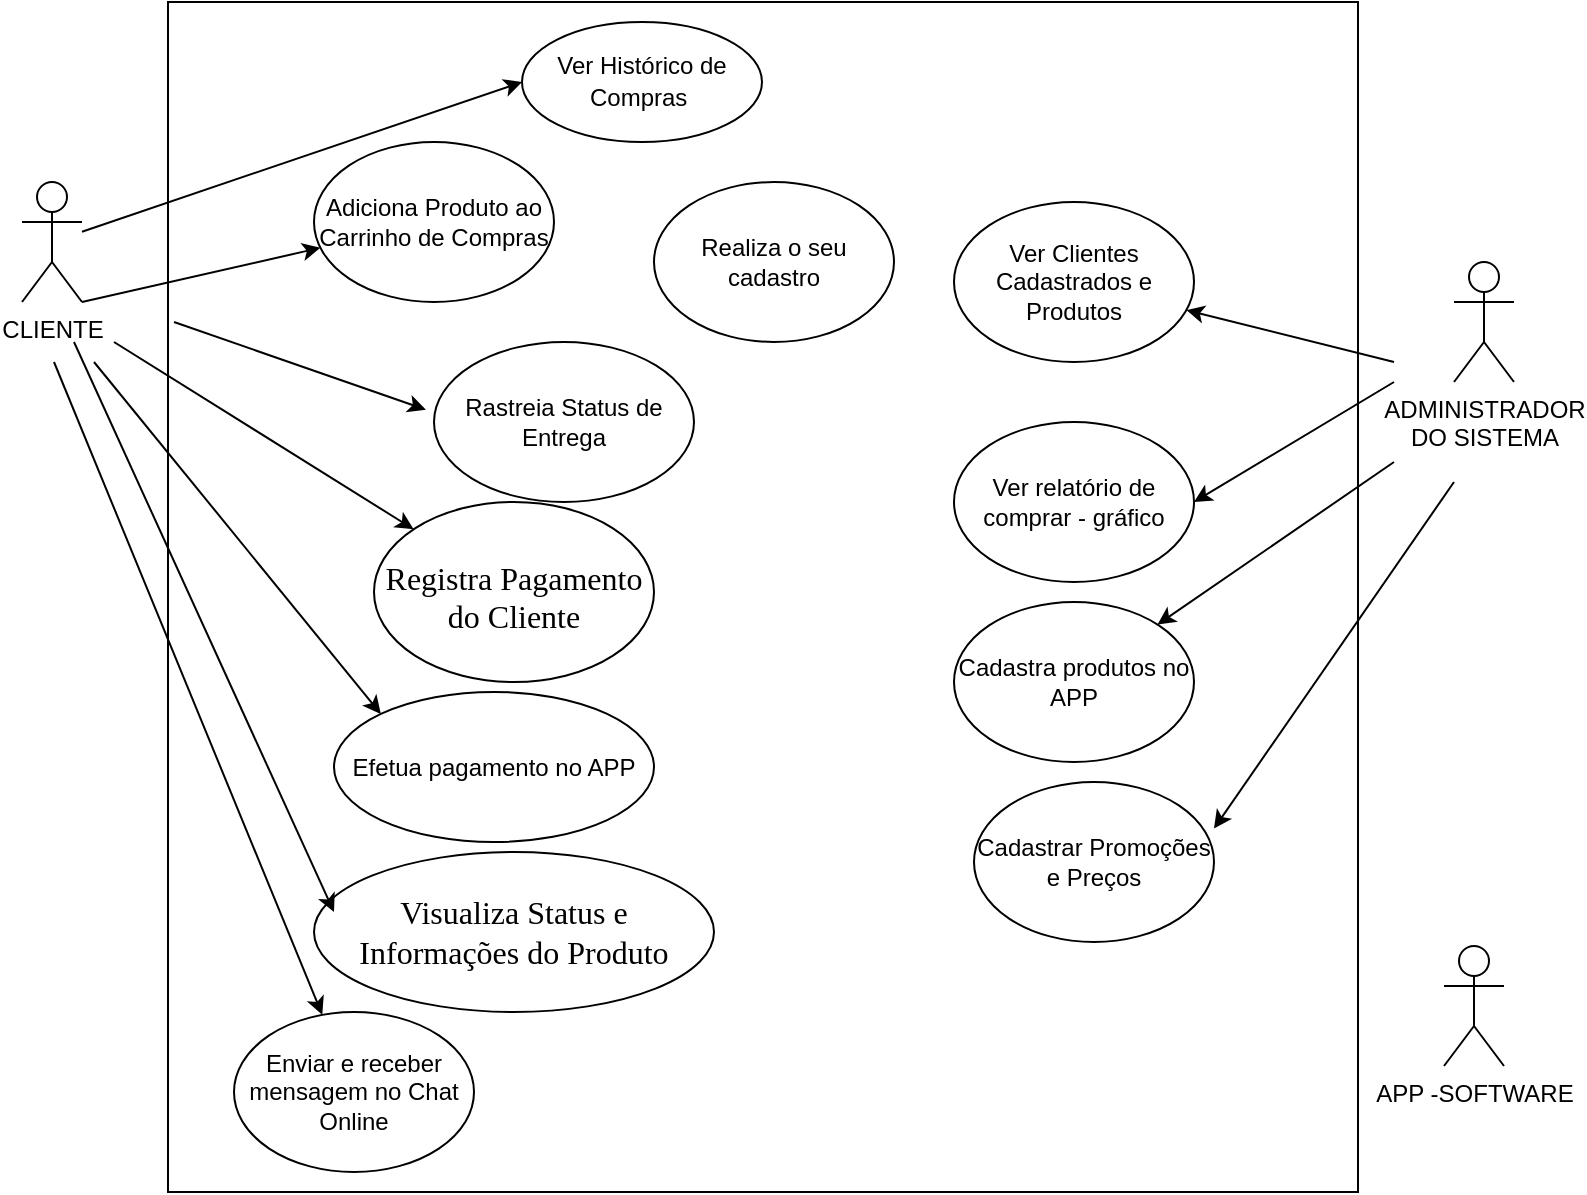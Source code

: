 <mxfile version="21.3.7" type="github">
  <diagram name="Página-1" id="o8E-G30H7kSV8xSjPkYZ">
    <mxGraphModel dx="1366" dy="759" grid="1" gridSize="10" guides="1" tooltips="1" connect="1" arrows="1" fold="1" page="1" pageScale="1" pageWidth="827" pageHeight="1169" math="0" shadow="0">
      <root>
        <mxCell id="0" />
        <mxCell id="1" parent="0" />
        <mxCell id="pvLnifsORNfYKUMhp1TU-1" value="CLIENTE" style="shape=umlActor;verticalLabelPosition=bottom;verticalAlign=top;html=1;outlineConnect=0;" vertex="1" parent="1">
          <mxGeometry x="44" y="130" width="30" height="60" as="geometry" />
        </mxCell>
        <mxCell id="pvLnifsORNfYKUMhp1TU-2" value="ADMINISTRADOR &lt;br&gt;DO SISTEMA" style="shape=umlActor;verticalLabelPosition=bottom;verticalAlign=top;html=1;outlineConnect=0;" vertex="1" parent="1">
          <mxGeometry x="760" y="170" width="30" height="60" as="geometry" />
        </mxCell>
        <mxCell id="pvLnifsORNfYKUMhp1TU-4" value="APP -SOFTWARE" style="shape=umlActor;verticalLabelPosition=bottom;verticalAlign=top;html=1;outlineConnect=0;" vertex="1" parent="1">
          <mxGeometry x="755" y="512" width="30" height="60" as="geometry" />
        </mxCell>
        <mxCell id="pvLnifsORNfYKUMhp1TU-6" value="" style="whiteSpace=wrap;html=1;aspect=fixed;" vertex="1" parent="1">
          <mxGeometry x="117" y="40" width="595" height="595" as="geometry" />
        </mxCell>
        <mxCell id="pvLnifsORNfYKUMhp1TU-7" value="Adiciona Produto ao Carrinho de Compras" style="ellipse;whiteSpace=wrap;html=1;" vertex="1" parent="1">
          <mxGeometry x="190" y="110" width="120" height="80" as="geometry" />
        </mxCell>
        <mxCell id="pvLnifsORNfYKUMhp1TU-8" value="Rastreia Status de Entrega" style="ellipse;whiteSpace=wrap;html=1;" vertex="1" parent="1">
          <mxGeometry x="250" y="210" width="130" height="80" as="geometry" />
        </mxCell>
        <mxCell id="pvLnifsORNfYKUMhp1TU-9" value="&lt;br&gt;&lt;span style=&quot;font-size:12.0pt;line-height:&lt;br/&gt;107%;font-family:&amp;quot;Times New Roman&amp;quot;,serif;mso-fareast-font-family:Calibri;&lt;br/&gt;mso-fareast-theme-font:minor-latin;color:black;mso-color-alt:windowtext;&lt;br/&gt;background:#F7F7F8;mso-ansi-language:PT-BR;mso-fareast-language:EN-US;&lt;br/&gt;mso-bidi-language:AR-SA&quot;&gt;&lt;br&gt;Registra Pagamento do Cliente&lt;/span&gt;&lt;br&gt;&lt;br&gt;&lt;br&gt;" style="ellipse;whiteSpace=wrap;html=1;" vertex="1" parent="1">
          <mxGeometry x="220" y="290" width="140" height="90" as="geometry" />
        </mxCell>
        <mxCell id="pvLnifsORNfYKUMhp1TU-11" value="&lt;br&gt;&lt;span style=&quot;font-size:12.0pt;line-height:&lt;br/&gt;107%;font-family:&amp;quot;Times New Roman&amp;quot;,serif;mso-fareast-font-family:Calibri;&lt;br/&gt;mso-fareast-theme-font:minor-latin;color:black;mso-color-alt:windowtext;&lt;br/&gt;background:#F7F7F8;mso-ansi-language:PT-BR;mso-fareast-language:EN-US;&lt;br/&gt;mso-bidi-language:AR-SA&quot;&gt;Visualiza Status e &lt;br&gt;Informações do Produto&lt;/span&gt;&lt;br&gt;&lt;br&gt;" style="ellipse;whiteSpace=wrap;html=1;" vertex="1" parent="1">
          <mxGeometry x="190" y="465" width="200" height="80" as="geometry" />
        </mxCell>
        <mxCell id="pvLnifsORNfYKUMhp1TU-12" value="Ver Histórico de Compras&amp;nbsp;&lt;span style=&quot;font-size:11.0pt;line-height:107%;font-family:&amp;quot;Arial&amp;quot;,sans-serif;&lt;br/&gt;mso-fareast-font-family:Calibri;mso-fareast-theme-font:minor-latin;mso-ansi-language:&lt;br/&gt;PT-BR;mso-fareast-language:EN-US;mso-bidi-language:AR-SA&quot;&gt;&lt;/span&gt;" style="ellipse;whiteSpace=wrap;html=1;" vertex="1" parent="1">
          <mxGeometry x="294" y="50" width="120" height="60" as="geometry" />
        </mxCell>
        <mxCell id="pvLnifsORNfYKUMhp1TU-13" value="" style="endArrow=classic;html=1;rounded=0;exitX=1;exitY=1;exitDx=0;exitDy=0;exitPerimeter=0;" edge="1" parent="1" source="pvLnifsORNfYKUMhp1TU-1" target="pvLnifsORNfYKUMhp1TU-7">
          <mxGeometry width="50" height="50" relative="1" as="geometry">
            <mxPoint x="390" y="320" as="sourcePoint" />
            <mxPoint x="440" y="270" as="targetPoint" />
          </mxGeometry>
        </mxCell>
        <mxCell id="pvLnifsORNfYKUMhp1TU-14" value="" style="endArrow=classic;html=1;rounded=0;exitX=1;exitY=1;exitDx=0;exitDy=0;exitPerimeter=0;entryX=-0.031;entryY=0.423;entryDx=0;entryDy=0;entryPerimeter=0;" edge="1" parent="1" target="pvLnifsORNfYKUMhp1TU-8">
          <mxGeometry width="50" height="50" relative="1" as="geometry">
            <mxPoint x="120" y="200" as="sourcePoint" />
            <mxPoint x="246" y="158" as="targetPoint" />
          </mxGeometry>
        </mxCell>
        <mxCell id="pvLnifsORNfYKUMhp1TU-15" value="" style="endArrow=classic;html=1;rounded=0;entryX=0;entryY=0.5;entryDx=0;entryDy=0;" edge="1" parent="1" source="pvLnifsORNfYKUMhp1TU-1" target="pvLnifsORNfYKUMhp1TU-12">
          <mxGeometry width="50" height="50" relative="1" as="geometry">
            <mxPoint x="120" y="200" as="sourcePoint" />
            <mxPoint x="246" y="158" as="targetPoint" />
          </mxGeometry>
        </mxCell>
        <mxCell id="pvLnifsORNfYKUMhp1TU-16" value="" style="endArrow=classic;html=1;rounded=0;" edge="1" parent="1" target="pvLnifsORNfYKUMhp1TU-9">
          <mxGeometry width="50" height="50" relative="1" as="geometry">
            <mxPoint x="90" y="210" as="sourcePoint" />
            <mxPoint x="226" y="244" as="targetPoint" />
          </mxGeometry>
        </mxCell>
        <mxCell id="pvLnifsORNfYKUMhp1TU-17" value="" style="endArrow=classic;html=1;rounded=0;entryX=0.05;entryY=0.375;entryDx=0;entryDy=0;entryPerimeter=0;" edge="1" parent="1" target="pvLnifsORNfYKUMhp1TU-11">
          <mxGeometry width="50" height="50" relative="1" as="geometry">
            <mxPoint x="70" y="210" as="sourcePoint" />
            <mxPoint x="256" y="310" as="targetPoint" />
          </mxGeometry>
        </mxCell>
        <mxCell id="pvLnifsORNfYKUMhp1TU-19" value="Enviar e receber mensagem no Chat Online" style="ellipse;whiteSpace=wrap;html=1;" vertex="1" parent="1">
          <mxGeometry x="150" y="545" width="120" height="80" as="geometry" />
        </mxCell>
        <mxCell id="pvLnifsORNfYKUMhp1TU-20" value="" style="endArrow=classic;html=1;rounded=0;" edge="1" parent="1" target="pvLnifsORNfYKUMhp1TU-19">
          <mxGeometry width="50" height="50" relative="1" as="geometry">
            <mxPoint x="60" y="220" as="sourcePoint" />
            <mxPoint x="205" y="430" as="targetPoint" />
          </mxGeometry>
        </mxCell>
        <mxCell id="pvLnifsORNfYKUMhp1TU-21" value="Realiza o seu cadastro" style="ellipse;whiteSpace=wrap;html=1;" vertex="1" parent="1">
          <mxGeometry x="360" y="130" width="120" height="80" as="geometry" />
        </mxCell>
        <mxCell id="pvLnifsORNfYKUMhp1TU-22" value="Efetua pagamento no APP" style="ellipse;whiteSpace=wrap;html=1;" vertex="1" parent="1">
          <mxGeometry x="200" y="385" width="160" height="75" as="geometry" />
        </mxCell>
        <mxCell id="pvLnifsORNfYKUMhp1TU-23" value="" style="endArrow=classic;html=1;rounded=0;entryX=0;entryY=0;entryDx=0;entryDy=0;" edge="1" parent="1" target="pvLnifsORNfYKUMhp1TU-22">
          <mxGeometry width="50" height="50" relative="1" as="geometry">
            <mxPoint x="80" y="220" as="sourcePoint" />
            <mxPoint x="256" y="310" as="targetPoint" />
          </mxGeometry>
        </mxCell>
        <mxCell id="pvLnifsORNfYKUMhp1TU-24" value="Cadastra produtos no APP" style="ellipse;whiteSpace=wrap;html=1;" vertex="1" parent="1">
          <mxGeometry x="510" y="340" width="120" height="80" as="geometry" />
        </mxCell>
        <mxCell id="pvLnifsORNfYKUMhp1TU-25" value="Ver relatório de comprar - gráfico" style="ellipse;whiteSpace=wrap;html=1;" vertex="1" parent="1">
          <mxGeometry x="510" y="250" width="120" height="80" as="geometry" />
        </mxCell>
        <mxCell id="pvLnifsORNfYKUMhp1TU-26" value="Ver Clientes Cadastrados e Produtos" style="ellipse;whiteSpace=wrap;html=1;" vertex="1" parent="1">
          <mxGeometry x="510" y="140" width="120" height="80" as="geometry" />
        </mxCell>
        <mxCell id="pvLnifsORNfYKUMhp1TU-27" value="" style="endArrow=classic;html=1;rounded=0;" edge="1" parent="1" target="pvLnifsORNfYKUMhp1TU-26">
          <mxGeometry width="50" height="50" relative="1" as="geometry">
            <mxPoint x="730" y="220" as="sourcePoint" />
            <mxPoint x="670" y="510" as="targetPoint" />
          </mxGeometry>
        </mxCell>
        <mxCell id="pvLnifsORNfYKUMhp1TU-29" value="" style="endArrow=classic;html=1;rounded=0;entryX=1;entryY=0.5;entryDx=0;entryDy=0;" edge="1" parent="1" target="pvLnifsORNfYKUMhp1TU-25">
          <mxGeometry width="50" height="50" relative="1" as="geometry">
            <mxPoint x="730" y="230" as="sourcePoint" />
            <mxPoint x="670" y="510" as="targetPoint" />
          </mxGeometry>
        </mxCell>
        <mxCell id="pvLnifsORNfYKUMhp1TU-30" value="Cadastrar Promoções e Preços" style="ellipse;whiteSpace=wrap;html=1;" vertex="1" parent="1">
          <mxGeometry x="520" y="430" width="120" height="80" as="geometry" />
        </mxCell>
        <mxCell id="pvLnifsORNfYKUMhp1TU-31" value="" style="endArrow=classic;html=1;rounded=0;" edge="1" parent="1" target="pvLnifsORNfYKUMhp1TU-24">
          <mxGeometry width="50" height="50" relative="1" as="geometry">
            <mxPoint x="730" y="270" as="sourcePoint" />
            <mxPoint x="670" y="510" as="targetPoint" />
          </mxGeometry>
        </mxCell>
        <mxCell id="pvLnifsORNfYKUMhp1TU-32" value="" style="endArrow=classic;html=1;rounded=0;entryX=1;entryY=0.291;entryDx=0;entryDy=0;entryPerimeter=0;" edge="1" parent="1" target="pvLnifsORNfYKUMhp1TU-30">
          <mxGeometry width="50" height="50" relative="1" as="geometry">
            <mxPoint x="760" y="280" as="sourcePoint" />
            <mxPoint x="670" y="510" as="targetPoint" />
          </mxGeometry>
        </mxCell>
      </root>
    </mxGraphModel>
  </diagram>
</mxfile>
